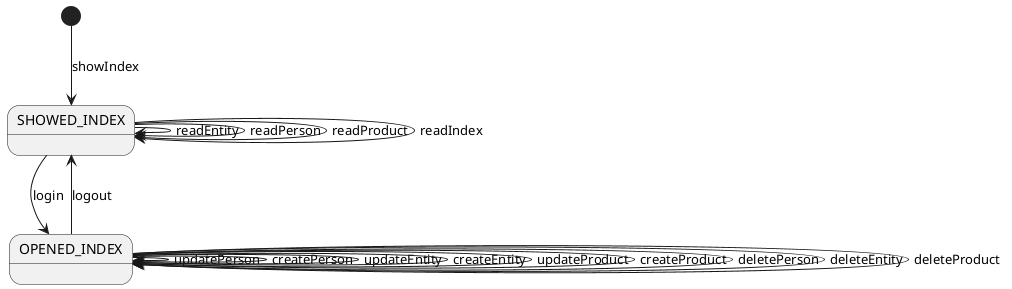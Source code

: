 @startuml diagtamaContexto

top to bottom direction

[*] -down-> SHOWED_INDEX : showIndex

SHOWED_INDEX --> SHOWED_INDEX : readEntity
SHOWED_INDEX --> SHOWED_INDEX : readPerson
SHOWED_INDEX --> SHOWED_INDEX : readProduct
SHOWED_INDEX --> SHOWED_INDEX : readIndex

SHOWED_INDEX --> OPENED_INDEX : login

OPENED_INDEX --> OPENED_INDEX : updatePerson
OPENED_INDEX --> OPENED_INDEX : createPerson
OPENED_INDEX --> OPENED_INDEX : updateEntity
OPENED_INDEX --> OPENED_INDEX : createEntity
OPENED_INDEX --> OPENED_INDEX : updateProduct
OPENED_INDEX --> OPENED_INDEX : createProduct
OPENED_INDEX --> OPENED_INDEX : deletePerson
OPENED_INDEX --> OPENED_INDEX : deleteEntity
OPENED_INDEX --> OPENED_INDEX : deleteProduct

OPENED_INDEX --> SHOWED_INDEX : logout


@enduml 





